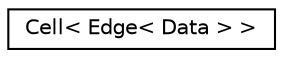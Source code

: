 digraph "Graphical Class Hierarchy"
{
  edge [fontname="Helvetica",fontsize="10",labelfontname="Helvetica",labelfontsize="10"];
  node [fontname="Helvetica",fontsize="10",shape=record];
  rankdir="LR";
  Node1 [label="Cell\< Edge\< Data \> \>",height=0.2,width=0.4,color="black", fillcolor="white", style="filled",URL="$class_cell.html"];
}
